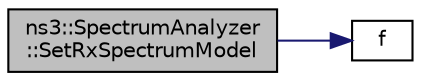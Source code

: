 digraph "ns3::SpectrumAnalyzer::SetRxSpectrumModel"
{
 // LATEX_PDF_SIZE
  edge [fontname="Helvetica",fontsize="10",labelfontname="Helvetica",labelfontsize="10"];
  node [fontname="Helvetica",fontsize="10",shape=record];
  rankdir="LR";
  Node1 [label="ns3::SpectrumAnalyzer\l::SetRxSpectrumModel",height=0.2,width=0.4,color="black", fillcolor="grey75", style="filled", fontcolor="black",tooltip="Set the spectrum model used by the SpectrumAnalyzer to represent incoming signals."];
  Node1 -> Node2 [color="midnightblue",fontsize="10",style="solid",fontname="Helvetica"];
  Node2 [label="f",height=0.2,width=0.4,color="black", fillcolor="white", style="filled",URL="$80211b_8c.html#ae7ffc1a8f84fa47a0812b2f2b9627132",tooltip=" "];
}

